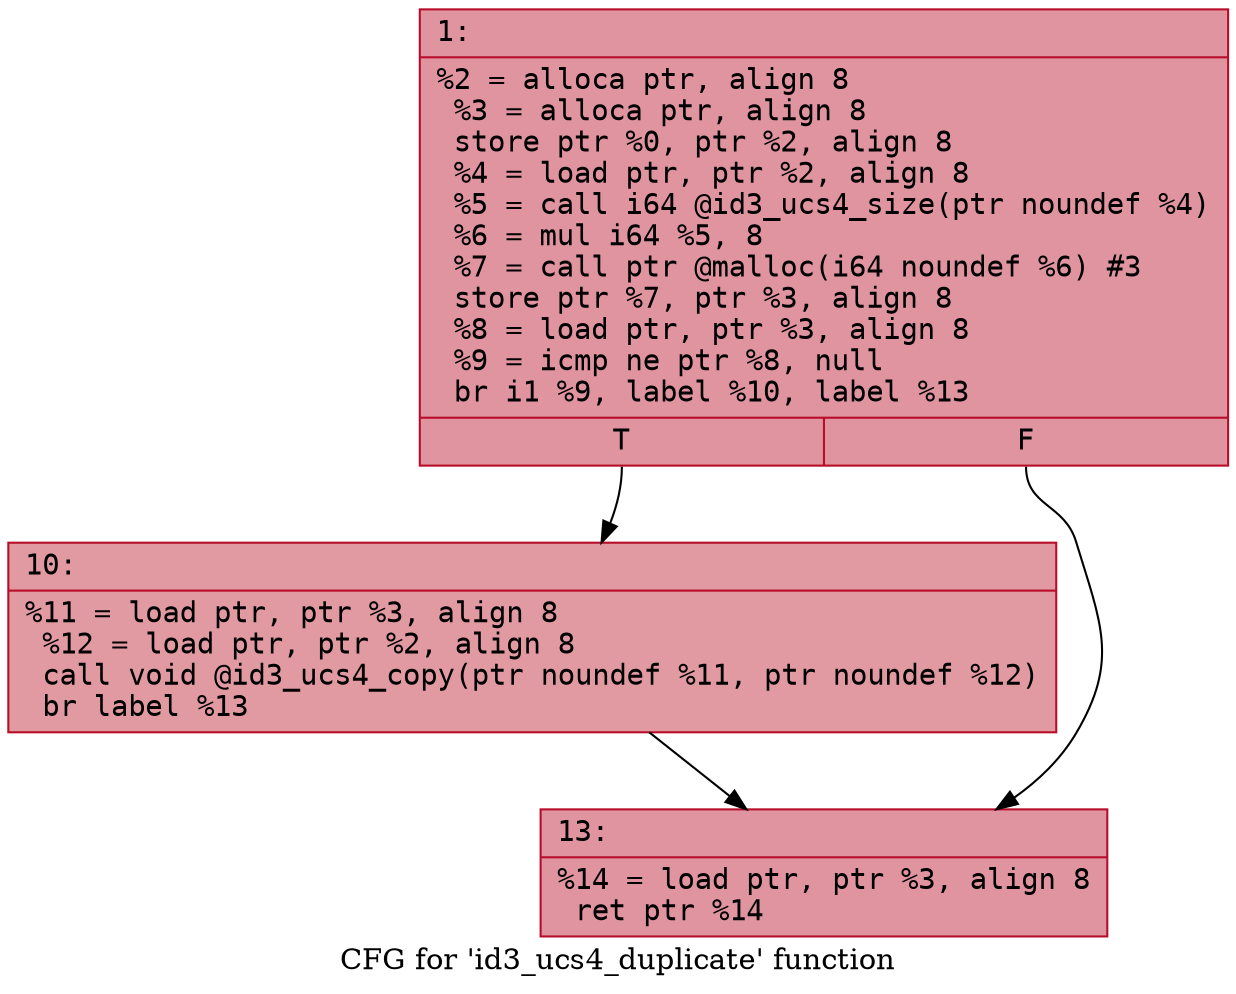 digraph "CFG for 'id3_ucs4_duplicate' function" {
	label="CFG for 'id3_ucs4_duplicate' function";

	Node0x600002fd1180 [shape=record,color="#b70d28ff", style=filled, fillcolor="#b70d2870" fontname="Courier",label="{1:\l|  %2 = alloca ptr, align 8\l  %3 = alloca ptr, align 8\l  store ptr %0, ptr %2, align 8\l  %4 = load ptr, ptr %2, align 8\l  %5 = call i64 @id3_ucs4_size(ptr noundef %4)\l  %6 = mul i64 %5, 8\l  %7 = call ptr @malloc(i64 noundef %6) #3\l  store ptr %7, ptr %3, align 8\l  %8 = load ptr, ptr %3, align 8\l  %9 = icmp ne ptr %8, null\l  br i1 %9, label %10, label %13\l|{<s0>T|<s1>F}}"];
	Node0x600002fd1180:s0 -> Node0x600002fd11d0[tooltip="1 -> 10\nProbability 62.50%" ];
	Node0x600002fd1180:s1 -> Node0x600002fd1220[tooltip="1 -> 13\nProbability 37.50%" ];
	Node0x600002fd11d0 [shape=record,color="#b70d28ff", style=filled, fillcolor="#bb1b2c70" fontname="Courier",label="{10:\l|  %11 = load ptr, ptr %3, align 8\l  %12 = load ptr, ptr %2, align 8\l  call void @id3_ucs4_copy(ptr noundef %11, ptr noundef %12)\l  br label %13\l}"];
	Node0x600002fd11d0 -> Node0x600002fd1220[tooltip="10 -> 13\nProbability 100.00%" ];
	Node0x600002fd1220 [shape=record,color="#b70d28ff", style=filled, fillcolor="#b70d2870" fontname="Courier",label="{13:\l|  %14 = load ptr, ptr %3, align 8\l  ret ptr %14\l}"];
}
